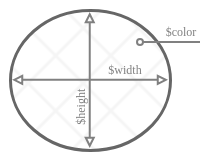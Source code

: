 <mxfile version="18.1.1" type="device"><diagram id="w8FE6rxc9OqxDZEOR7bm" name="Page-1"><mxGraphModel dx="330" dy="346" grid="1" gridSize="10" guides="1" tooltips="1" connect="1" arrows="1" fold="1" page="1" pageScale="1" pageWidth="827" pageHeight="1169" math="0" shadow="0"><root><mxCell id="0"/><mxCell id="1" parent="0"/><mxCell id="xOVEFDvgH2U7Nccolmtq-1" value="" style="ellipse;whiteSpace=wrap;html=1;fontSize=7;fillColor=#F5F5F5;strokeColor=#666666;sketch=0;fillStyle=cross-hatch;shadow=0;gradientDirection=north;fontColor=#333333;strokeWidth=1.5;perimeterSpacing=0;" parent="1" vertex="1"><mxGeometry x="240" y="320" width="80" height="70" as="geometry"/></mxCell><mxCell id="xOVEFDvgH2U7Nccolmtq-3" value="" style="endArrow=block;startArrow=block;html=1;rounded=0;fontSize=7;fontColor=#6C8EBF;endSize=3;startSize=3;startFill=0;endFill=0;fillColor=#f5f5f5;strokeColor=#808080;gradientColor=#b3b3b3;" parent="1" edge="1"><mxGeometry width="50" height="50" relative="1" as="geometry"><mxPoint x="241" y="354.93" as="sourcePoint"/><mxPoint x="319" y="354.93" as="targetPoint"/></mxGeometry></mxCell><mxCell id="xOVEFDvgH2U7Nccolmtq-9" value="&amp;nbsp;$width&amp;nbsp;" style="edgeLabel;html=1;align=center;verticalAlign=middle;resizable=0;points=[];labelBackgroundColor=none;fontSize=6;fontColor=#808080;fontFamily=Comic Sans MS;" parent="xOVEFDvgH2U7Nccolmtq-3" vertex="1" connectable="0"><mxGeometry x="0.408" y="-1" relative="1" as="geometry"><mxPoint x="1" y="-6" as="offset"/></mxGeometry></mxCell><mxCell id="xOVEFDvgH2U7Nccolmtq-2" value="" style="endArrow=block;startArrow=block;html=1;rounded=0;fontSize=7;fontColor=#6C8EBF;endSize=3;startSize=3;startFill=0;endFill=0;fillColor=#f5f5f5;strokeColor=#808080;gradientColor=#b3b3b3;" parent="1" edge="1"><mxGeometry width="50" height="50" relative="1" as="geometry"><mxPoint x="279.87" y="389" as="sourcePoint"/><mxPoint x="279.87" y="321" as="targetPoint"/></mxGeometry></mxCell><mxCell id="xOVEFDvgH2U7Nccolmtq-10" value="&lt;p style=&quot;line-height: 0;&quot;&gt;&amp;nbsp;$height&amp;nbsp;&lt;/p&gt;" style="edgeLabel;html=1;align=center;verticalAlign=middle;resizable=0;points=[];fontSize=6;fontFamily=Comic Sans MS;fontColor=#808080;rotation=-90;labelBackgroundColor=none;" parent="xOVEFDvgH2U7Nccolmtq-2" vertex="1" connectable="0"><mxGeometry x="0.159" relative="1" as="geometry"><mxPoint x="-5.5" y="20" as="offset"/></mxGeometry></mxCell><mxCell id="xOVEFDvgH2U7Nccolmtq-5" value="" style="endArrow=none;html=1;rounded=0;fontFamily=Comic Sans MS;fontSize=9;fontColor=#432D57;startSize=3;endSize=0;shadow=0;sketch=0;fillColor=#f5f5f5;strokeColor=#808080;gradientColor=#b3b3b3;startArrow=oval;startFill=0;" parent="1" edge="1"><mxGeometry width="50" height="50" relative="1" as="geometry"><mxPoint x="305" y="336" as="sourcePoint"/><mxPoint x="335" y="336" as="targetPoint"/><Array as="points"><mxPoint x="319" y="336"/></Array></mxGeometry></mxCell><mxCell id="xOVEFDvgH2U7Nccolmtq-6" value="$color" style="edgeLabel;html=1;align=center;verticalAlign=middle;resizable=0;points=[];fontSize=6;fontFamily=Comic Sans MS;fontColor=#808080;labelBackgroundColor=none;" parent="xOVEFDvgH2U7Nccolmtq-5" vertex="1" connectable="0"><mxGeometry x="0.075" y="2" relative="1" as="geometry"><mxPoint x="4" y="-3" as="offset"/></mxGeometry></mxCell></root></mxGraphModel></diagram></mxfile>